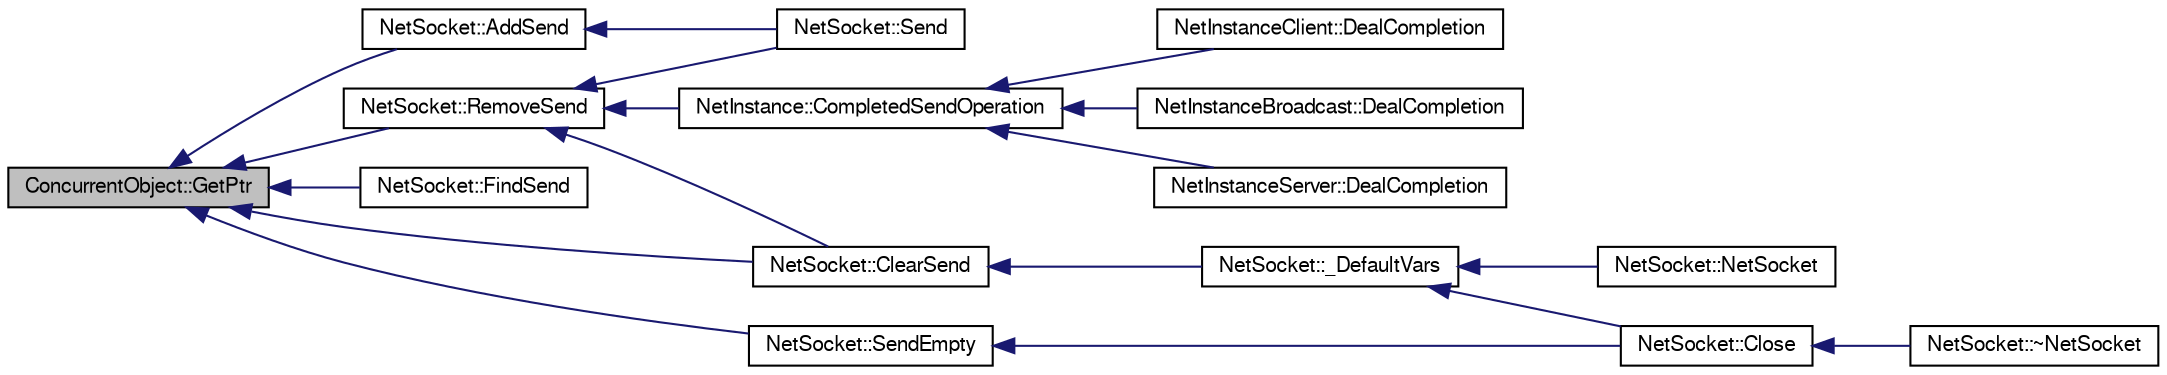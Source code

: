 digraph G
{
  edge [fontname="FreeSans",fontsize="10",labelfontname="FreeSans",labelfontsize="10"];
  node [fontname="FreeSans",fontsize="10",shape=record];
  rankdir=LR;
  Node1 [label="ConcurrentObject::GetPtr",height=0.2,width=0.4,color="black", fillcolor="grey75", style="filled" fontcolor="black"];
  Node1 -> Node2 [dir=back,color="midnightblue",fontsize="10",style="solid"];
  Node2 [label="NetSocket::AddSend",height=0.2,width=0.4,color="black", fillcolor="white", style="filled",URL="$class_net_socket.html#a84eea723ebe08ab09554c56a07d5411a"];
  Node2 -> Node3 [dir=back,color="midnightblue",fontsize="10",style="solid"];
  Node3 [label="NetSocket::Send",height=0.2,width=0.4,color="black", fillcolor="white", style="filled",URL="$class_net_socket.html#a35080a7efc36c4a4444dcf8a35213ccd"];
  Node1 -> Node4 [dir=back,color="midnightblue",fontsize="10",style="solid"];
  Node4 [label="NetSocket::ClearSend",height=0.2,width=0.4,color="black", fillcolor="white", style="filled",URL="$class_net_socket.html#aea9f9a2581f8f07a22a0d36d3bb23654"];
  Node4 -> Node5 [dir=back,color="midnightblue",fontsize="10",style="solid"];
  Node5 [label="NetSocket::_DefaultVars",height=0.2,width=0.4,color="black", fillcolor="white", style="filled",URL="$class_net_socket.html#ae42592da14694490350ed273703eb1e3"];
  Node5 -> Node6 [dir=back,color="midnightblue",fontsize="10",style="solid"];
  Node6 [label="NetSocket::Close",height=0.2,width=0.4,color="black", fillcolor="white", style="filled",URL="$class_net_socket.html#a85c6cba30c3a8d780bb24d7af8d0a561"];
  Node6 -> Node7 [dir=back,color="midnightblue",fontsize="10",style="solid"];
  Node7 [label="NetSocket::~NetSocket",height=0.2,width=0.4,color="black", fillcolor="white", style="filled",URL="$class_net_socket.html#a3ebe4e1d8db6978255f48e1034d638a4"];
  Node5 -> Node8 [dir=back,color="midnightblue",fontsize="10",style="solid"];
  Node8 [label="NetSocket::NetSocket",height=0.2,width=0.4,color="black", fillcolor="white", style="filled",URL="$class_net_socket.html#a187fc7e69ce5689b2f4ff8a836c603f3"];
  Node1 -> Node9 [dir=back,color="midnightblue",fontsize="10",style="solid"];
  Node9 [label="NetSocket::FindSend",height=0.2,width=0.4,color="black", fillcolor="white", style="filled",URL="$class_net_socket.html#a4ac7c8414cf7ba751580c89d03cf133e"];
  Node1 -> Node10 [dir=back,color="midnightblue",fontsize="10",style="solid"];
  Node10 [label="NetSocket::RemoveSend",height=0.2,width=0.4,color="black", fillcolor="white", style="filled",URL="$class_net_socket.html#aedd848a5bbf20f92dcd2f2d68603a16a"];
  Node10 -> Node4 [dir=back,color="midnightblue",fontsize="10",style="solid"];
  Node10 -> Node11 [dir=back,color="midnightblue",fontsize="10",style="solid"];
  Node11 [label="NetInstance::CompletedSendOperation",height=0.2,width=0.4,color="black", fillcolor="white", style="filled",URL="$class_net_instance.html#a172771df41f090e98d9949f37a1809fb"];
  Node11 -> Node12 [dir=back,color="midnightblue",fontsize="10",style="solid"];
  Node12 [label="NetInstanceServer::DealCompletion",height=0.2,width=0.4,color="black", fillcolor="white", style="filled",URL="$class_net_instance_server.html#ab4c3cb083bd951db393538c811d6e4bd"];
  Node11 -> Node13 [dir=back,color="midnightblue",fontsize="10",style="solid"];
  Node13 [label="NetInstanceClient::DealCompletion",height=0.2,width=0.4,color="black", fillcolor="white", style="filled",URL="$class_net_instance_client.html#afd6827251b3afd659dd2a1e605dd4f5d"];
  Node11 -> Node14 [dir=back,color="midnightblue",fontsize="10",style="solid"];
  Node14 [label="NetInstanceBroadcast::DealCompletion",height=0.2,width=0.4,color="black", fillcolor="white", style="filled",URL="$class_net_instance_broadcast.html#a27bf7fcef7ab255f6ba0ba5b0e680a3b"];
  Node10 -> Node3 [dir=back,color="midnightblue",fontsize="10",style="solid"];
  Node1 -> Node15 [dir=back,color="midnightblue",fontsize="10",style="solid"];
  Node15 [label="NetSocket::SendEmpty",height=0.2,width=0.4,color="black", fillcolor="white", style="filled",URL="$class_net_socket.html#a50b534883925ddbc958f482753fd2ded"];
  Node15 -> Node6 [dir=back,color="midnightblue",fontsize="10",style="solid"];
}
